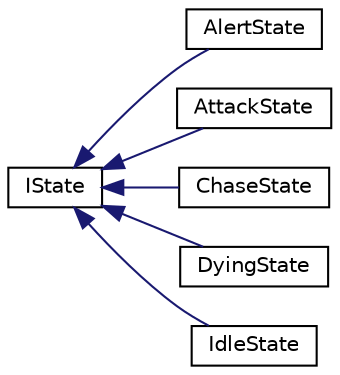 digraph "Graphical Class Hierarchy"
{
 // INTERACTIVE_SVG=YES
  edge [fontname="Helvetica",fontsize="10",labelfontname="Helvetica",labelfontsize="10"];
  node [fontname="Helvetica",fontsize="10",shape=record];
  rankdir="LR";
  Node1 [label="IState",height=0.2,width=0.4,color="black", fillcolor="white", style="filled",URL="$db/d3f/interface_action_rpg_kit_1_1_character_1_1_i_state.xhtml",tooltip="Determine the state of a Character."];
  Node1 -> Node2 [dir="back",color="midnightblue",fontsize="10",style="solid",fontname="Helvetica"];
  Node2 [label="AlertState",height=0.2,width=0.4,color="black", fillcolor="white", style="filled",URL="$df/d02/class_action_rpg_kit_1_1_character_1_1_alert_state.xhtml"];
  Node1 -> Node3 [dir="back",color="midnightblue",fontsize="10",style="solid",fontname="Helvetica"];
  Node3 [label="AttackState",height=0.2,width=0.4,color="black", fillcolor="white", style="filled",URL="$d4/d2e/class_action_rpg_kit_1_1_character_1_1_attack_state.xhtml"];
  Node1 -> Node4 [dir="back",color="midnightblue",fontsize="10",style="solid",fontname="Helvetica"];
  Node4 [label="ChaseState",height=0.2,width=0.4,color="black", fillcolor="white", style="filled",URL="$d7/d11/class_action_rpg_kit_1_1_character_1_1_chase_state.xhtml"];
  Node1 -> Node5 [dir="back",color="midnightblue",fontsize="10",style="solid",fontname="Helvetica"];
  Node5 [label="DyingState",height=0.2,width=0.4,color="black", fillcolor="white", style="filled",URL="$d2/d95/class_action_rpg_kit_1_1_character_1_1_dying_state.xhtml"];
  Node1 -> Node6 [dir="back",color="midnightblue",fontsize="10",style="solid",fontname="Helvetica"];
  Node6 [label="IdleState",height=0.2,width=0.4,color="black", fillcolor="white", style="filled",URL="$da/d80/class_action_rpg_kit_1_1_character_1_1_idle_state.xhtml",tooltip="The initial State of a Character."];
}
